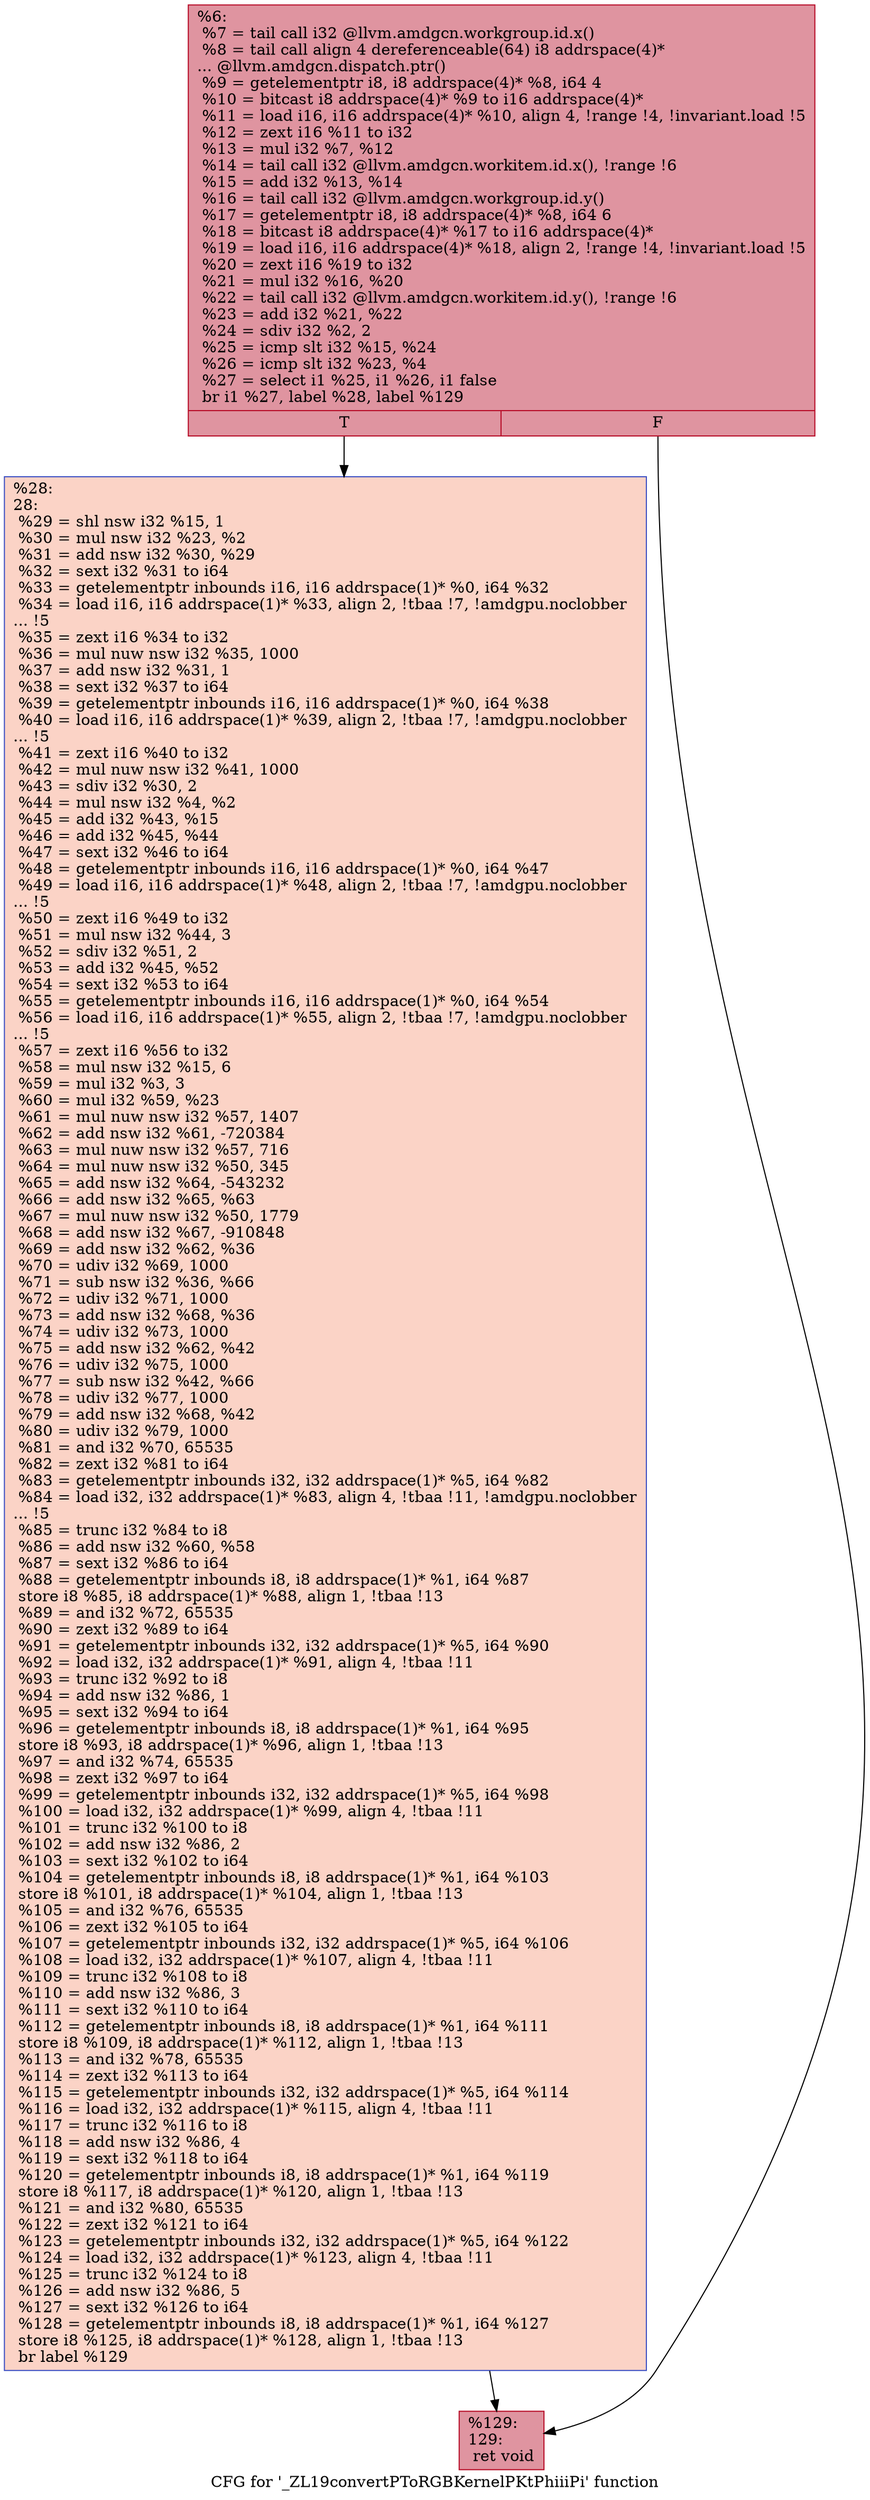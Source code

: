 digraph "CFG for '_ZL19convertPToRGBKernelPKtPhiiiPi' function" {
	label="CFG for '_ZL19convertPToRGBKernelPKtPhiiiPi' function";

	Node0x5bf54e0 [shape=record,color="#b70d28ff", style=filled, fillcolor="#b70d2870",label="{%6:\l  %7 = tail call i32 @llvm.amdgcn.workgroup.id.x()\l  %8 = tail call align 4 dereferenceable(64) i8 addrspace(4)*\l... @llvm.amdgcn.dispatch.ptr()\l  %9 = getelementptr i8, i8 addrspace(4)* %8, i64 4\l  %10 = bitcast i8 addrspace(4)* %9 to i16 addrspace(4)*\l  %11 = load i16, i16 addrspace(4)* %10, align 4, !range !4, !invariant.load !5\l  %12 = zext i16 %11 to i32\l  %13 = mul i32 %7, %12\l  %14 = tail call i32 @llvm.amdgcn.workitem.id.x(), !range !6\l  %15 = add i32 %13, %14\l  %16 = tail call i32 @llvm.amdgcn.workgroup.id.y()\l  %17 = getelementptr i8, i8 addrspace(4)* %8, i64 6\l  %18 = bitcast i8 addrspace(4)* %17 to i16 addrspace(4)*\l  %19 = load i16, i16 addrspace(4)* %18, align 2, !range !4, !invariant.load !5\l  %20 = zext i16 %19 to i32\l  %21 = mul i32 %16, %20\l  %22 = tail call i32 @llvm.amdgcn.workitem.id.y(), !range !6\l  %23 = add i32 %21, %22\l  %24 = sdiv i32 %2, 2\l  %25 = icmp slt i32 %15, %24\l  %26 = icmp slt i32 %23, %4\l  %27 = select i1 %25, i1 %26, i1 false\l  br i1 %27, label %28, label %129\l|{<s0>T|<s1>F}}"];
	Node0x5bf54e0:s0 -> Node0x5bf9030;
	Node0x5bf54e0:s1 -> Node0x5bf90c0;
	Node0x5bf9030 [shape=record,color="#3d50c3ff", style=filled, fillcolor="#f59c7d70",label="{%28:\l28:                                               \l  %29 = shl nsw i32 %15, 1\l  %30 = mul nsw i32 %23, %2\l  %31 = add nsw i32 %30, %29\l  %32 = sext i32 %31 to i64\l  %33 = getelementptr inbounds i16, i16 addrspace(1)* %0, i64 %32\l  %34 = load i16, i16 addrspace(1)* %33, align 2, !tbaa !7, !amdgpu.noclobber\l... !5\l  %35 = zext i16 %34 to i32\l  %36 = mul nuw nsw i32 %35, 1000\l  %37 = add nsw i32 %31, 1\l  %38 = sext i32 %37 to i64\l  %39 = getelementptr inbounds i16, i16 addrspace(1)* %0, i64 %38\l  %40 = load i16, i16 addrspace(1)* %39, align 2, !tbaa !7, !amdgpu.noclobber\l... !5\l  %41 = zext i16 %40 to i32\l  %42 = mul nuw nsw i32 %41, 1000\l  %43 = sdiv i32 %30, 2\l  %44 = mul nsw i32 %4, %2\l  %45 = add i32 %43, %15\l  %46 = add i32 %45, %44\l  %47 = sext i32 %46 to i64\l  %48 = getelementptr inbounds i16, i16 addrspace(1)* %0, i64 %47\l  %49 = load i16, i16 addrspace(1)* %48, align 2, !tbaa !7, !amdgpu.noclobber\l... !5\l  %50 = zext i16 %49 to i32\l  %51 = mul nsw i32 %44, 3\l  %52 = sdiv i32 %51, 2\l  %53 = add i32 %45, %52\l  %54 = sext i32 %53 to i64\l  %55 = getelementptr inbounds i16, i16 addrspace(1)* %0, i64 %54\l  %56 = load i16, i16 addrspace(1)* %55, align 2, !tbaa !7, !amdgpu.noclobber\l... !5\l  %57 = zext i16 %56 to i32\l  %58 = mul nsw i32 %15, 6\l  %59 = mul i32 %3, 3\l  %60 = mul i32 %59, %23\l  %61 = mul nuw nsw i32 %57, 1407\l  %62 = add nsw i32 %61, -720384\l  %63 = mul nuw nsw i32 %57, 716\l  %64 = mul nuw nsw i32 %50, 345\l  %65 = add nsw i32 %64, -543232\l  %66 = add nsw i32 %65, %63\l  %67 = mul nuw nsw i32 %50, 1779\l  %68 = add nsw i32 %67, -910848\l  %69 = add nsw i32 %62, %36\l  %70 = udiv i32 %69, 1000\l  %71 = sub nsw i32 %36, %66\l  %72 = udiv i32 %71, 1000\l  %73 = add nsw i32 %68, %36\l  %74 = udiv i32 %73, 1000\l  %75 = add nsw i32 %62, %42\l  %76 = udiv i32 %75, 1000\l  %77 = sub nsw i32 %42, %66\l  %78 = udiv i32 %77, 1000\l  %79 = add nsw i32 %68, %42\l  %80 = udiv i32 %79, 1000\l  %81 = and i32 %70, 65535\l  %82 = zext i32 %81 to i64\l  %83 = getelementptr inbounds i32, i32 addrspace(1)* %5, i64 %82\l  %84 = load i32, i32 addrspace(1)* %83, align 4, !tbaa !11, !amdgpu.noclobber\l... !5\l  %85 = trunc i32 %84 to i8\l  %86 = add nsw i32 %60, %58\l  %87 = sext i32 %86 to i64\l  %88 = getelementptr inbounds i8, i8 addrspace(1)* %1, i64 %87\l  store i8 %85, i8 addrspace(1)* %88, align 1, !tbaa !13\l  %89 = and i32 %72, 65535\l  %90 = zext i32 %89 to i64\l  %91 = getelementptr inbounds i32, i32 addrspace(1)* %5, i64 %90\l  %92 = load i32, i32 addrspace(1)* %91, align 4, !tbaa !11\l  %93 = trunc i32 %92 to i8\l  %94 = add nsw i32 %86, 1\l  %95 = sext i32 %94 to i64\l  %96 = getelementptr inbounds i8, i8 addrspace(1)* %1, i64 %95\l  store i8 %93, i8 addrspace(1)* %96, align 1, !tbaa !13\l  %97 = and i32 %74, 65535\l  %98 = zext i32 %97 to i64\l  %99 = getelementptr inbounds i32, i32 addrspace(1)* %5, i64 %98\l  %100 = load i32, i32 addrspace(1)* %99, align 4, !tbaa !11\l  %101 = trunc i32 %100 to i8\l  %102 = add nsw i32 %86, 2\l  %103 = sext i32 %102 to i64\l  %104 = getelementptr inbounds i8, i8 addrspace(1)* %1, i64 %103\l  store i8 %101, i8 addrspace(1)* %104, align 1, !tbaa !13\l  %105 = and i32 %76, 65535\l  %106 = zext i32 %105 to i64\l  %107 = getelementptr inbounds i32, i32 addrspace(1)* %5, i64 %106\l  %108 = load i32, i32 addrspace(1)* %107, align 4, !tbaa !11\l  %109 = trunc i32 %108 to i8\l  %110 = add nsw i32 %86, 3\l  %111 = sext i32 %110 to i64\l  %112 = getelementptr inbounds i8, i8 addrspace(1)* %1, i64 %111\l  store i8 %109, i8 addrspace(1)* %112, align 1, !tbaa !13\l  %113 = and i32 %78, 65535\l  %114 = zext i32 %113 to i64\l  %115 = getelementptr inbounds i32, i32 addrspace(1)* %5, i64 %114\l  %116 = load i32, i32 addrspace(1)* %115, align 4, !tbaa !11\l  %117 = trunc i32 %116 to i8\l  %118 = add nsw i32 %86, 4\l  %119 = sext i32 %118 to i64\l  %120 = getelementptr inbounds i8, i8 addrspace(1)* %1, i64 %119\l  store i8 %117, i8 addrspace(1)* %120, align 1, !tbaa !13\l  %121 = and i32 %80, 65535\l  %122 = zext i32 %121 to i64\l  %123 = getelementptr inbounds i32, i32 addrspace(1)* %5, i64 %122\l  %124 = load i32, i32 addrspace(1)* %123, align 4, !tbaa !11\l  %125 = trunc i32 %124 to i8\l  %126 = add nsw i32 %86, 5\l  %127 = sext i32 %126 to i64\l  %128 = getelementptr inbounds i8, i8 addrspace(1)* %1, i64 %127\l  store i8 %125, i8 addrspace(1)* %128, align 1, !tbaa !13\l  br label %129\l}"];
	Node0x5bf9030 -> Node0x5bf90c0;
	Node0x5bf90c0 [shape=record,color="#b70d28ff", style=filled, fillcolor="#b70d2870",label="{%129:\l129:                                              \l  ret void\l}"];
}

